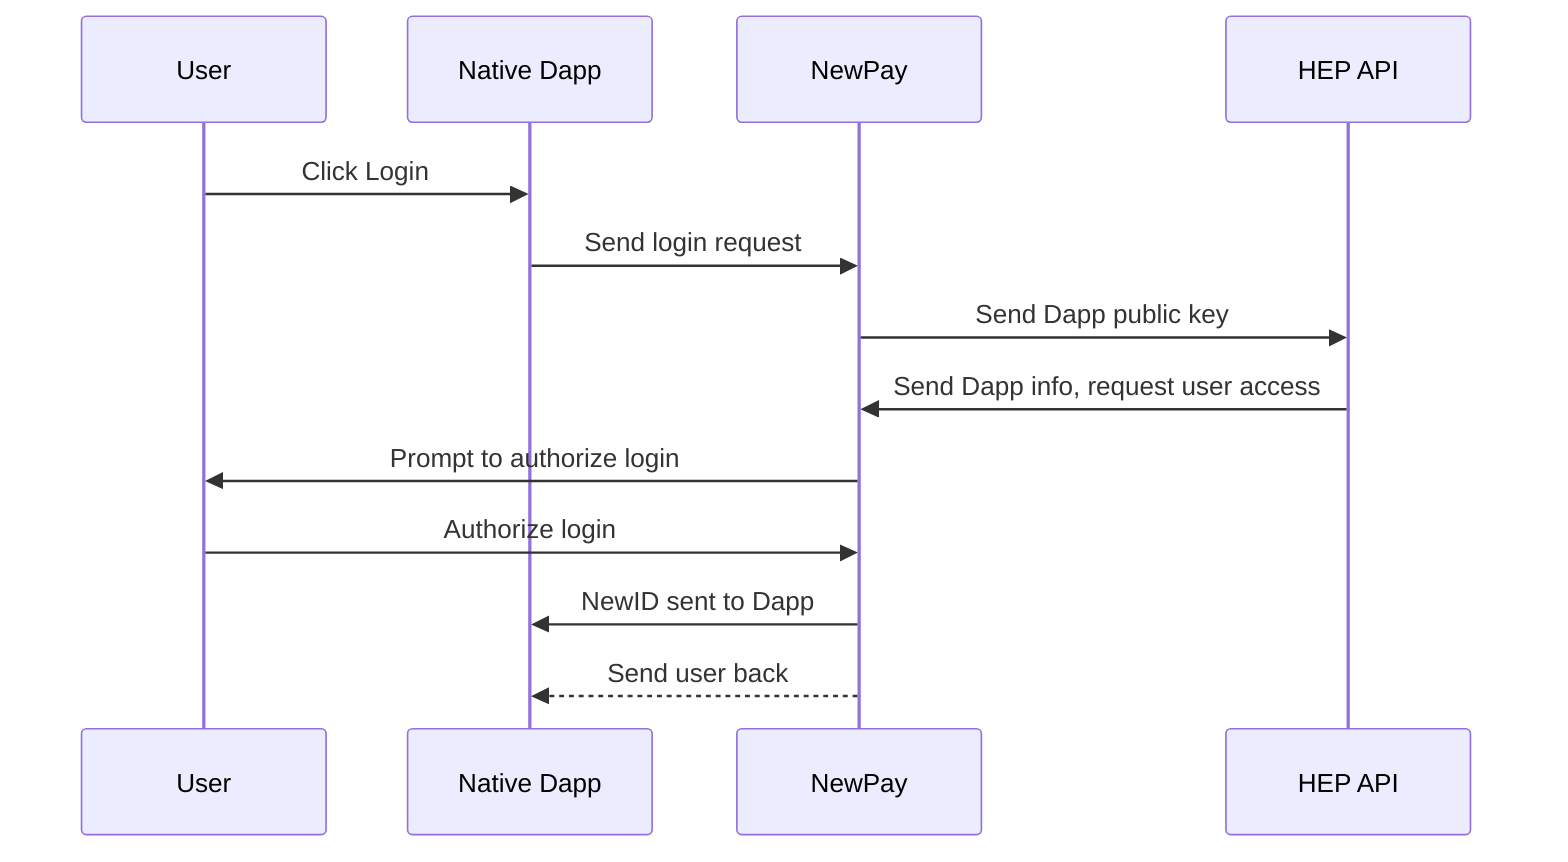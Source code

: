 sequenceDiagram;
    participant User;
    participant Native Dapp;
	participant NewPay;
	participant HEP API;
    User->>Native Dapp: Click Login;
	Native Dapp->>NewPay: Send login request;
	NewPay->>HEP API: Send Dapp public key;
	HEP API->>NewPay: Send Dapp info, request user access;
	NewPay->> User: Prompt to authorize login;
	User->>NewPay: Authorize login;
	NewPay->>Native Dapp: NewID sent to Dapp;
	NewPay-->>Native Dapp: Send user back;